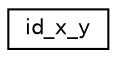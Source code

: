 digraph "Graphical Class Hierarchy"
{
 // LATEX_PDF_SIZE
  edge [fontname="Helvetica",fontsize="10",labelfontname="Helvetica",labelfontsize="10"];
  node [fontname="Helvetica",fontsize="10",shape=record];
  rankdir="LR";
  Node0 [label="id_x_y",height=0.2,width=0.4,color="black", fillcolor="white", style="filled",URL="$df/d02/classid__x__y.html",tooltip=" "];
}
